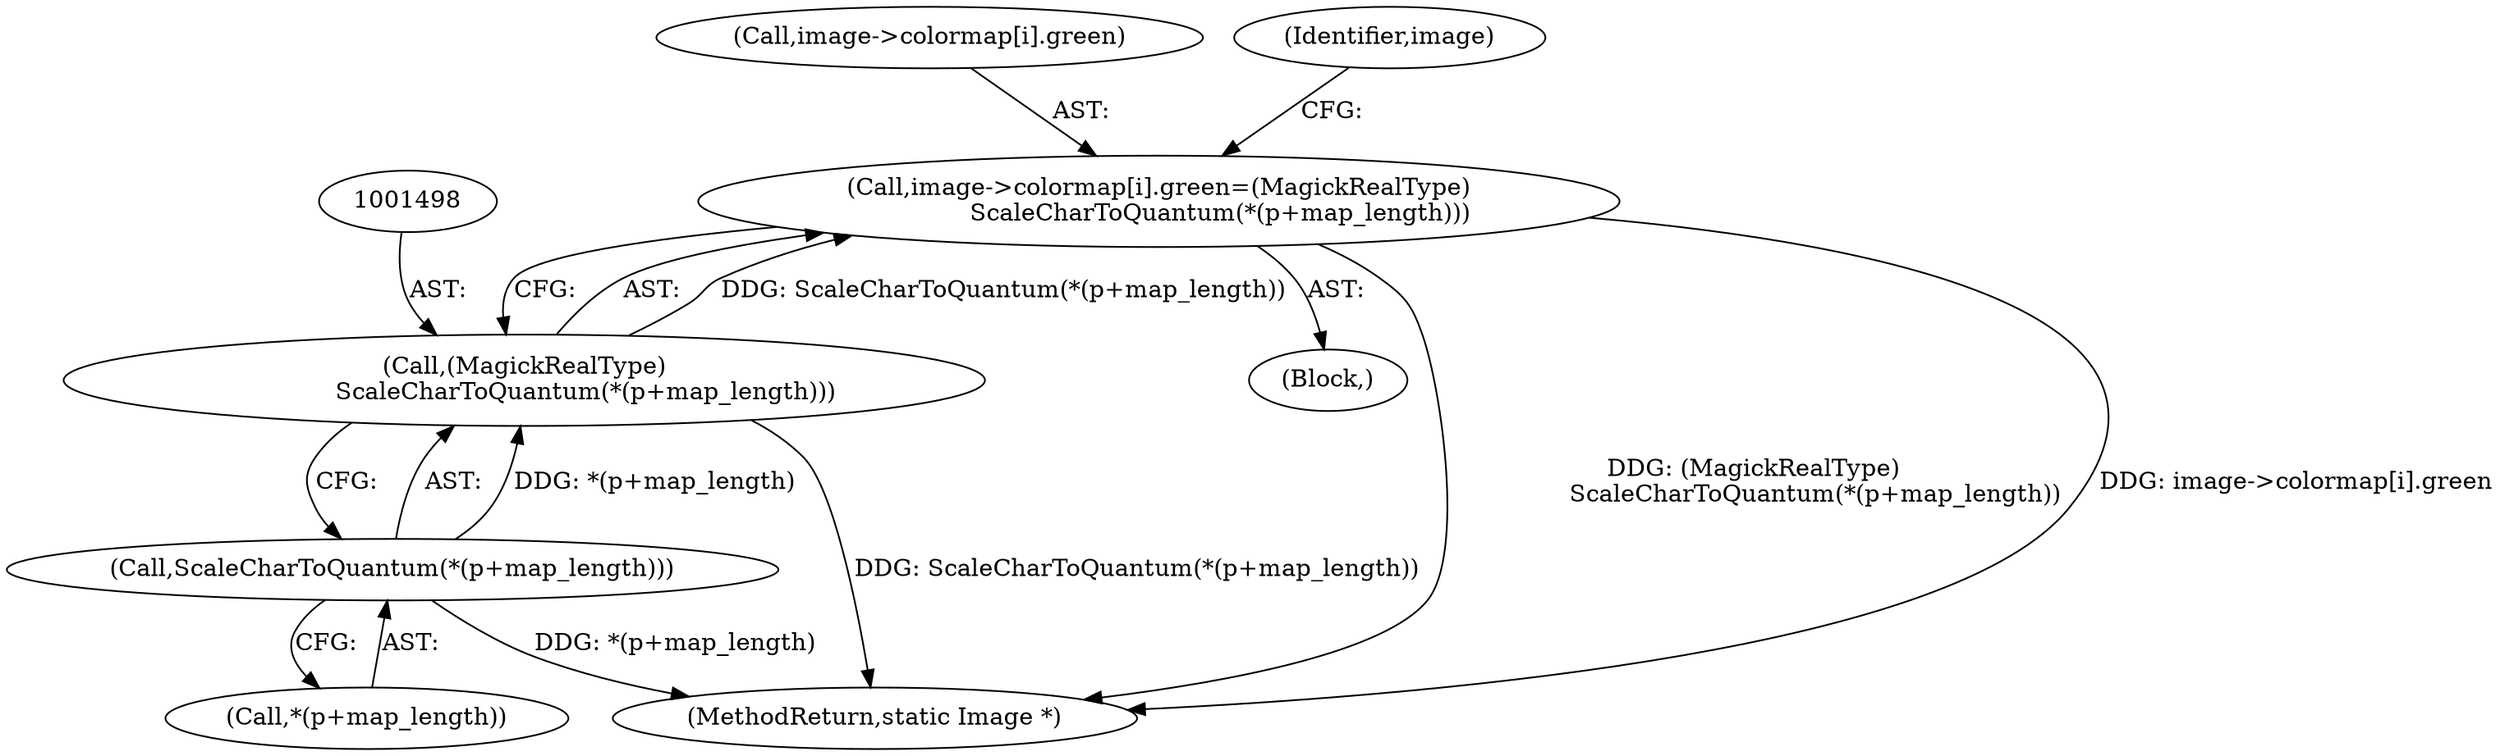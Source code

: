 digraph "0_ImageMagick_2ad6d33493750a28a5a655d319a8e0b16c392de1@array" {
"1001489" [label="(Call,image->colormap[i].green=(MagickRealType)\n                ScaleCharToQuantum(*(p+map_length)))"];
"1001497" [label="(Call,(MagickRealType)\n                ScaleCharToQuantum(*(p+map_length)))"];
"1001499" [label="(Call,ScaleCharToQuantum(*(p+map_length)))"];
"1001475" [label="(Block,)"];
"1001499" [label="(Call,ScaleCharToQuantum(*(p+map_length)))"];
"1001955" [label="(MethodReturn,static Image *)"];
"1001489" [label="(Call,image->colormap[i].green=(MagickRealType)\n                ScaleCharToQuantum(*(p+map_length)))"];
"1001490" [label="(Call,image->colormap[i].green)"];
"1001500" [label="(Call,*(p+map_length))"];
"1001497" [label="(Call,(MagickRealType)\n                ScaleCharToQuantum(*(p+map_length)))"];
"1001508" [label="(Identifier,image)"];
"1001489" -> "1001475"  [label="AST: "];
"1001489" -> "1001497"  [label="CFG: "];
"1001490" -> "1001489"  [label="AST: "];
"1001497" -> "1001489"  [label="AST: "];
"1001508" -> "1001489"  [label="CFG: "];
"1001489" -> "1001955"  [label="DDG: (MagickRealType)\n                ScaleCharToQuantum(*(p+map_length))"];
"1001489" -> "1001955"  [label="DDG: image->colormap[i].green"];
"1001497" -> "1001489"  [label="DDG: ScaleCharToQuantum(*(p+map_length))"];
"1001497" -> "1001499"  [label="CFG: "];
"1001498" -> "1001497"  [label="AST: "];
"1001499" -> "1001497"  [label="AST: "];
"1001497" -> "1001955"  [label="DDG: ScaleCharToQuantum(*(p+map_length))"];
"1001499" -> "1001497"  [label="DDG: *(p+map_length)"];
"1001499" -> "1001500"  [label="CFG: "];
"1001500" -> "1001499"  [label="AST: "];
"1001499" -> "1001955"  [label="DDG: *(p+map_length)"];
}
